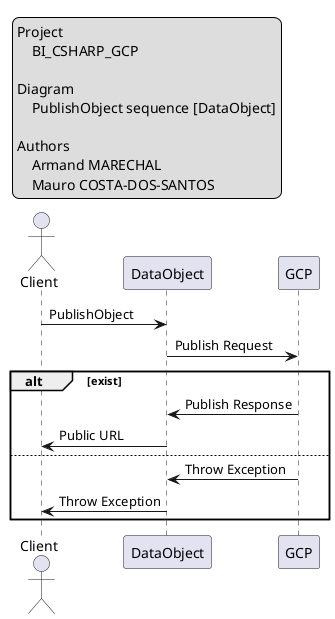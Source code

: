 @startuml PublishObject

legend top left
    Project
        BI_CSHARP_GCP

    Diagram
        PublishObject sequence [DataObject]

    Authors
        Armand MARECHAL
        Mauro COSTA-DOS-SANTOS 
endlegend

actor Client

participant "DataObject" as App
participant "GCP" as GCP

Client -> App: PublishObject
App -> GCP: Publish Request

alt exist
    GCP -> App: Publish Response
    App -> Client: Public URL
else
    GCP -> App: Throw Exception
    App -> Client: Throw Exception
end
@enduml